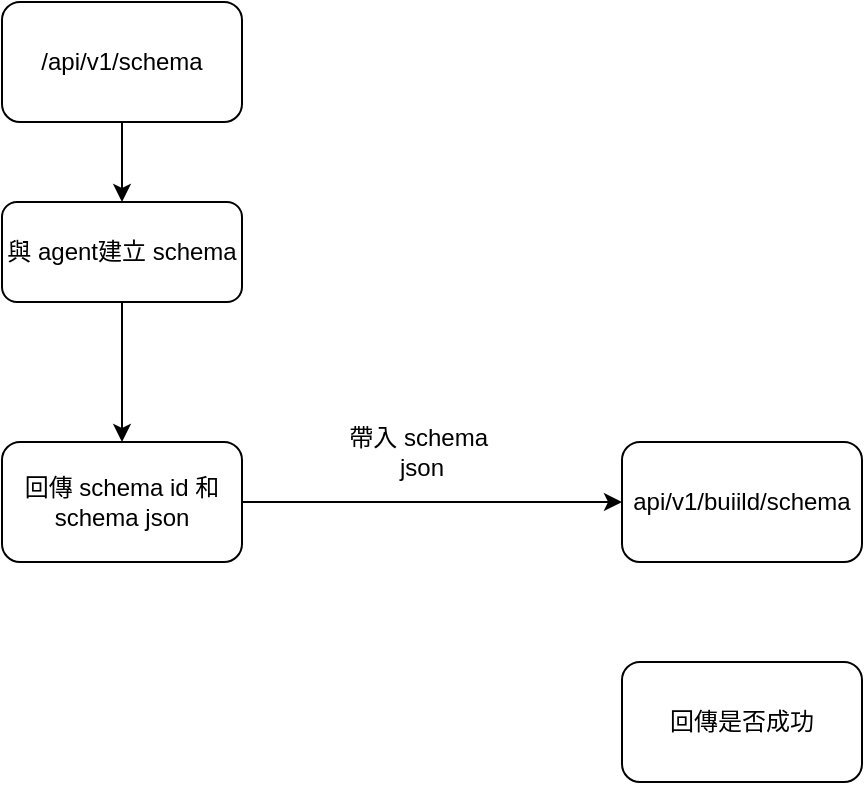 <mxfile version="14.6.11" type="github"><diagram id="VvYACsKXrhPPw5MJeiXB" name="Page-1"><mxGraphModel dx="696" dy="517" grid="1" gridSize="10" guides="1" tooltips="1" connect="1" arrows="1" fold="1" page="1" pageScale="1" pageWidth="827" pageHeight="1169" math="0" shadow="0"><root><mxCell id="0"/><mxCell id="1" parent="0"/><mxCell id="jYTNnNkkGGlBdHbLIhIT-7" value="" style="edgeStyle=orthogonalEdgeStyle;rounded=0;orthogonalLoop=1;jettySize=auto;html=1;" parent="1" source="jYTNnNkkGGlBdHbLIhIT-1" target="jYTNnNkkGGlBdHbLIhIT-3" edge="1"><mxGeometry relative="1" as="geometry"/></mxCell><mxCell id="jYTNnNkkGGlBdHbLIhIT-1" value="與 agent建立 schema" style="rounded=1;whiteSpace=wrap;html=1;" parent="1" vertex="1"><mxGeometry x="160" y="150" width="120" height="50" as="geometry"/></mxCell><mxCell id="jYTNnNkkGGlBdHbLIhIT-6" value="" style="edgeStyle=orthogonalEdgeStyle;rounded=0;orthogonalLoop=1;jettySize=auto;html=1;" parent="1" source="jYTNnNkkGGlBdHbLIhIT-2" target="jYTNnNkkGGlBdHbLIhIT-1" edge="1"><mxGeometry relative="1" as="geometry"/></mxCell><mxCell id="jYTNnNkkGGlBdHbLIhIT-2" value="/api/v1/schema" style="rounded=1;whiteSpace=wrap;html=1;" parent="1" vertex="1"><mxGeometry x="160" y="50" width="120" height="60" as="geometry"/></mxCell><mxCell id="jYTNnNkkGGlBdHbLIhIT-8" value="" style="edgeStyle=orthogonalEdgeStyle;rounded=0;orthogonalLoop=1;jettySize=auto;html=1;" parent="1" source="jYTNnNkkGGlBdHbLIhIT-3" target="jYTNnNkkGGlBdHbLIhIT-5" edge="1"><mxGeometry relative="1" as="geometry"/></mxCell><mxCell id="jYTNnNkkGGlBdHbLIhIT-3" value="回傳 schema id 和 schema json" style="rounded=1;whiteSpace=wrap;html=1;" parent="1" vertex="1"><mxGeometry x="160" y="270" width="120" height="60" as="geometry"/></mxCell><mxCell id="jYTNnNkkGGlBdHbLIhIT-5" value="api/v1/buiild/schema" style="rounded=1;whiteSpace=wrap;html=1;" parent="1" vertex="1"><mxGeometry x="470" y="270" width="120" height="60" as="geometry"/></mxCell><mxCell id="jYTNnNkkGGlBdHbLIhIT-9" value="帶入 schema&amp;nbsp;&lt;br&gt;json" style="text;html=1;strokeColor=none;fillColor=none;align=center;verticalAlign=middle;whiteSpace=wrap;rounded=0;" parent="1" vertex="1"><mxGeometry x="300" y="260" width="140" height="30" as="geometry"/></mxCell><mxCell id="jYTNnNkkGGlBdHbLIhIT-11" value="回傳是否成功" style="rounded=1;whiteSpace=wrap;html=1;" parent="1" vertex="1"><mxGeometry x="470" y="380" width="120" height="60" as="geometry"/></mxCell></root></mxGraphModel></diagram></mxfile>